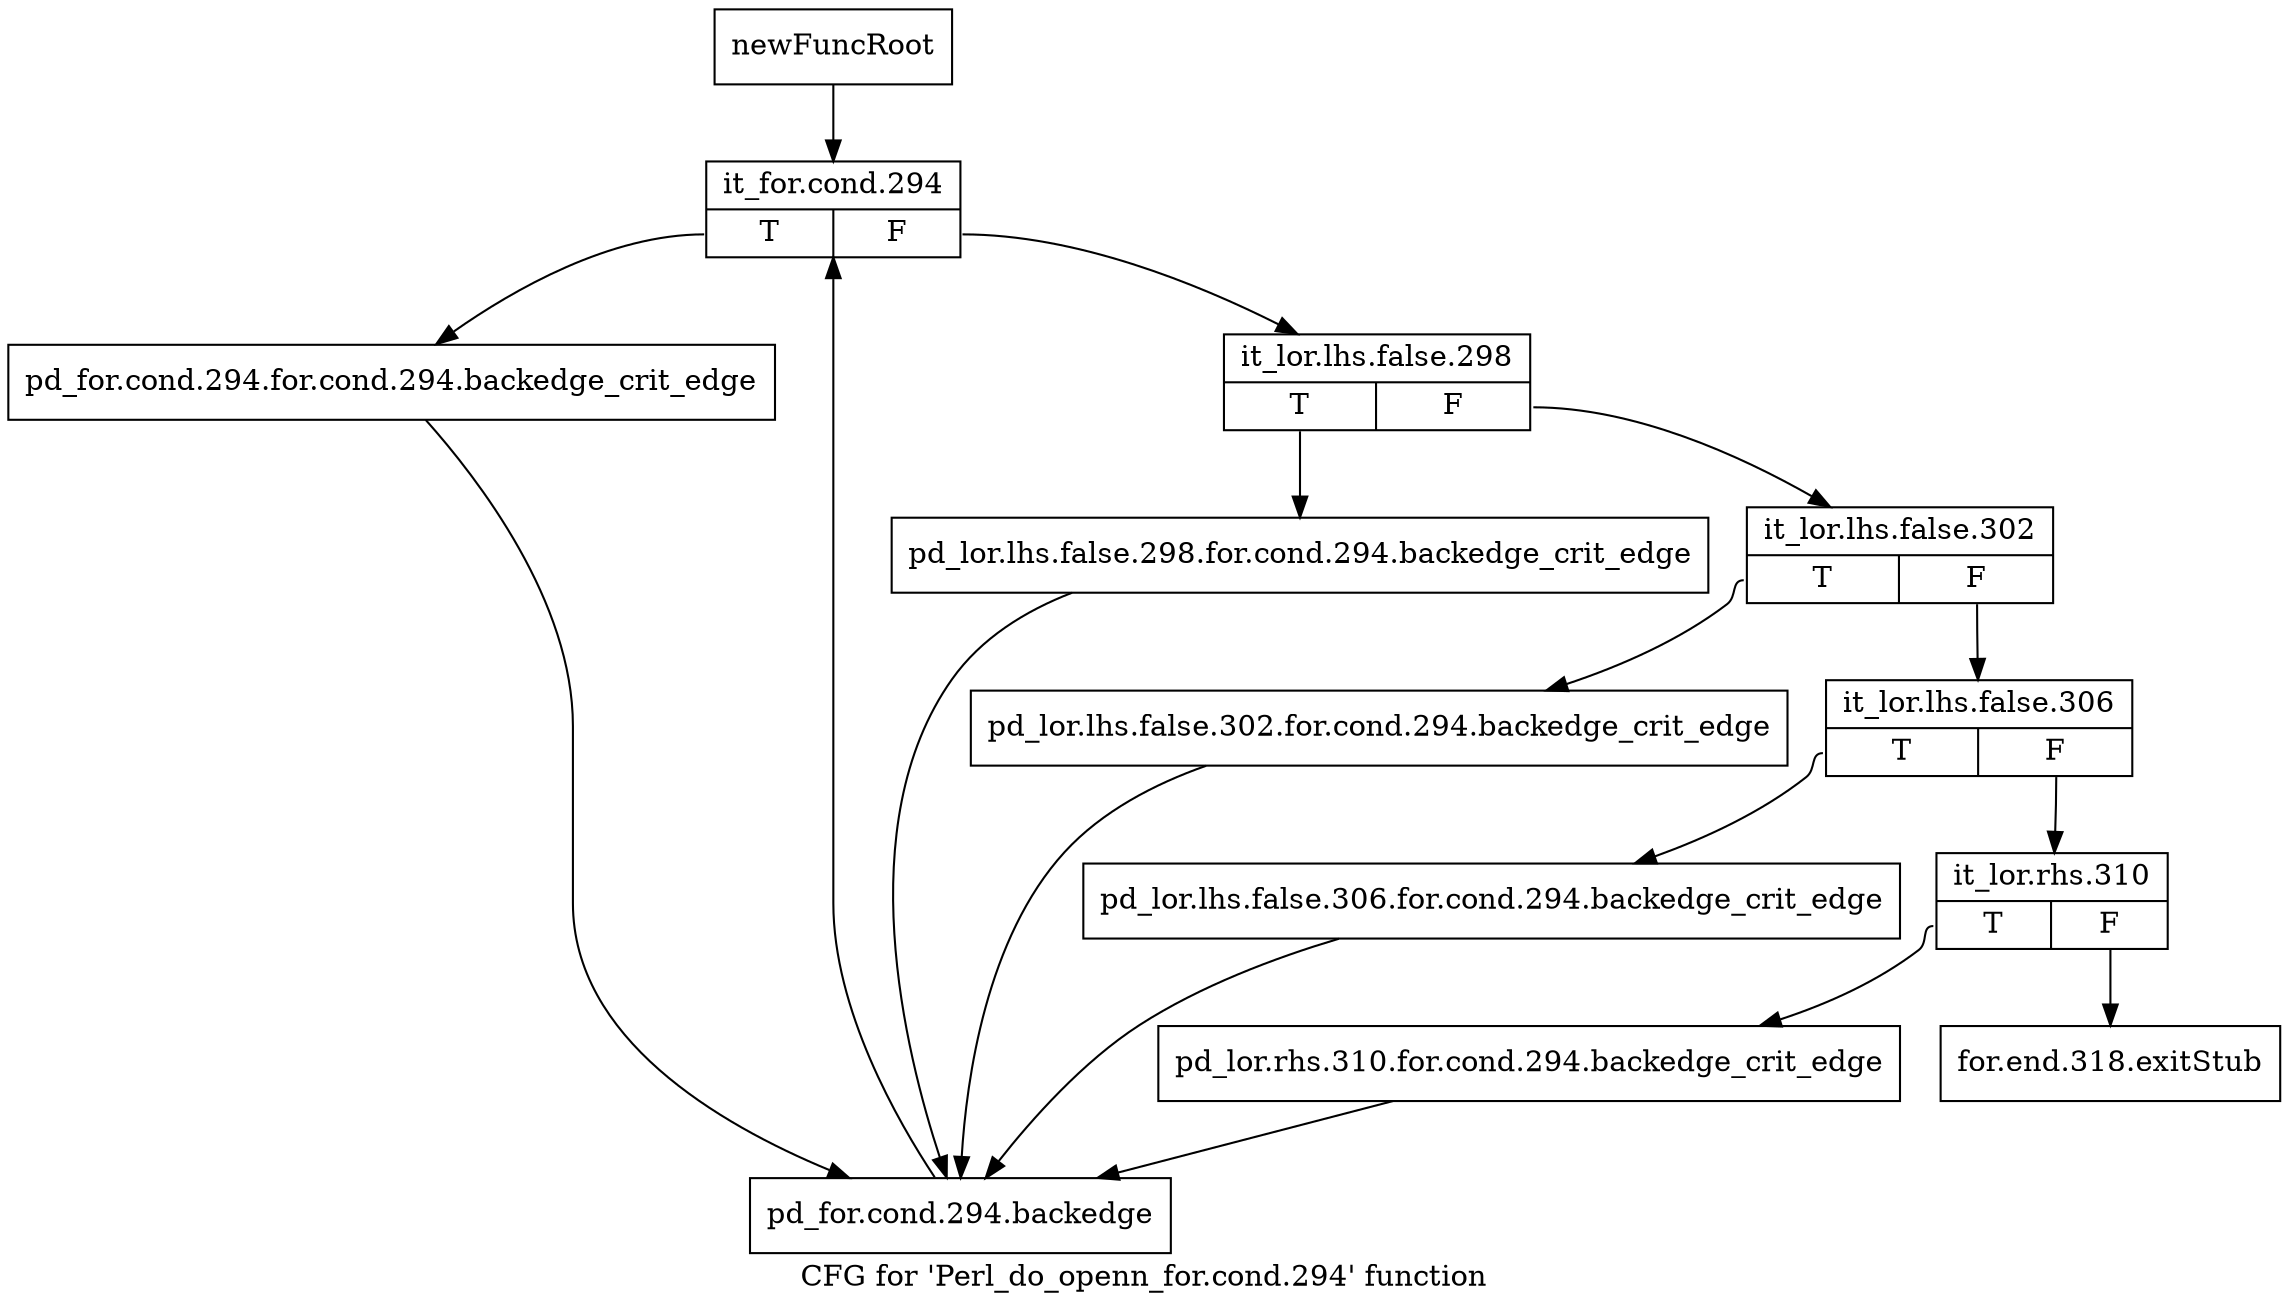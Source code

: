 digraph "CFG for 'Perl_do_openn_for.cond.294' function" {
	label="CFG for 'Perl_do_openn_for.cond.294' function";

	Node0x4aad4d0 [shape=record,label="{newFuncRoot}"];
	Node0x4aad4d0 -> Node0x4aad570;
	Node0x4aad520 [shape=record,label="{for.end.318.exitStub}"];
	Node0x4aad570 [shape=record,label="{it_for.cond.294|{<s0>T|<s1>F}}"];
	Node0x4aad570:s0 -> Node0x4aad840;
	Node0x4aad570:s1 -> Node0x4aad5c0;
	Node0x4aad5c0 [shape=record,label="{it_lor.lhs.false.298|{<s0>T|<s1>F}}"];
	Node0x4aad5c0:s0 -> Node0x4aad7f0;
	Node0x4aad5c0:s1 -> Node0x4aad610;
	Node0x4aad610 [shape=record,label="{it_lor.lhs.false.302|{<s0>T|<s1>F}}"];
	Node0x4aad610:s0 -> Node0x4aad7a0;
	Node0x4aad610:s1 -> Node0x4aad660;
	Node0x4aad660 [shape=record,label="{it_lor.lhs.false.306|{<s0>T|<s1>F}}"];
	Node0x4aad660:s0 -> Node0x4aad750;
	Node0x4aad660:s1 -> Node0x4aad6b0;
	Node0x4aad6b0 [shape=record,label="{it_lor.rhs.310|{<s0>T|<s1>F}}"];
	Node0x4aad6b0:s0 -> Node0x4aad700;
	Node0x4aad6b0:s1 -> Node0x4aad520;
	Node0x4aad700 [shape=record,label="{pd_lor.rhs.310.for.cond.294.backedge_crit_edge}"];
	Node0x4aad700 -> Node0x4aad890;
	Node0x4aad750 [shape=record,label="{pd_lor.lhs.false.306.for.cond.294.backedge_crit_edge}"];
	Node0x4aad750 -> Node0x4aad890;
	Node0x4aad7a0 [shape=record,label="{pd_lor.lhs.false.302.for.cond.294.backedge_crit_edge}"];
	Node0x4aad7a0 -> Node0x4aad890;
	Node0x4aad7f0 [shape=record,label="{pd_lor.lhs.false.298.for.cond.294.backedge_crit_edge}"];
	Node0x4aad7f0 -> Node0x4aad890;
	Node0x4aad840 [shape=record,label="{pd_for.cond.294.for.cond.294.backedge_crit_edge}"];
	Node0x4aad840 -> Node0x4aad890;
	Node0x4aad890 [shape=record,label="{pd_for.cond.294.backedge}"];
	Node0x4aad890 -> Node0x4aad570;
}
